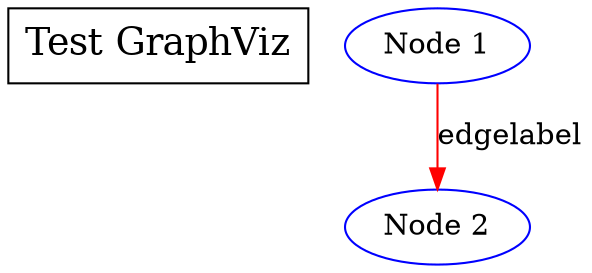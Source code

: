 digraph G {
		rankdir = TB
/*
		size="40,40";
		ratio=fill;
		node [fontname=Arial,fontsize=20];
		edge [fontname=Arial,fontsize=16];
*/
    
  title [shape=rectangle, label="Test GraphViz", fontsize=18];
  _Node_1 [label="Node 1",color="blue"];
  _Node_2 [label="Node 2",color="blue"];
  _Node_1 -> _Node_2 [color="red",label="edgelabel"];
}
